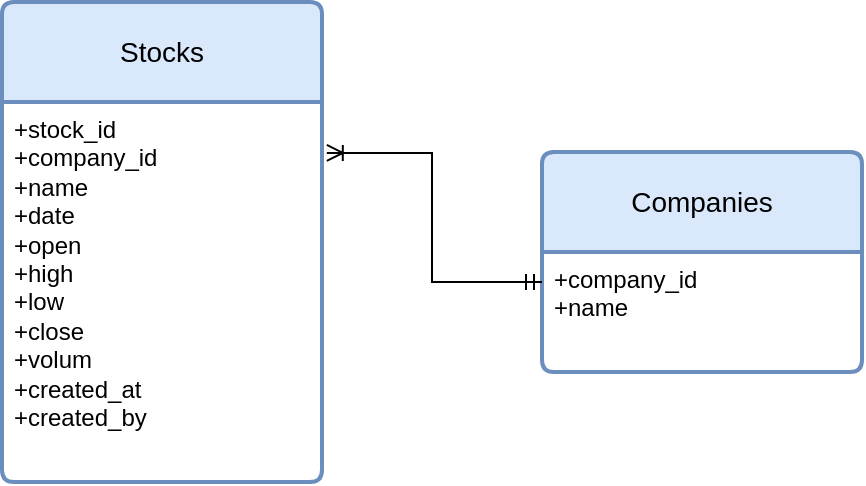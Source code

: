 <mxfile version="24.7.1" type="device">
  <diagram name="Página-1" id="wsajbbHC-hqVX1n35nJF">
    <mxGraphModel dx="1002" dy="569" grid="1" gridSize="10" guides="1" tooltips="1" connect="1" arrows="1" fold="1" page="1" pageScale="1" pageWidth="827" pageHeight="1169" math="0" shadow="0">
      <root>
        <mxCell id="0" />
        <mxCell id="1" parent="0" />
        <mxCell id="gqcahgm15gmNk3svFm14-45" value="Companies" style="swimlane;childLayout=stackLayout;horizontal=1;startSize=50;horizontalStack=0;rounded=1;fontSize=14;fontStyle=0;strokeWidth=2;resizeParent=0;resizeLast=1;shadow=0;dashed=0;align=center;arcSize=4;whiteSpace=wrap;html=1;fillColor=#dae8fc;strokeColor=#6c8ebf;" vertex="1" parent="1">
          <mxGeometry x="340" y="180" width="160" height="110" as="geometry" />
        </mxCell>
        <mxCell id="gqcahgm15gmNk3svFm14-46" value="+company_id&lt;br&gt;+name&lt;br&gt;&lt;div&gt;&lt;br&gt;&lt;/div&gt;" style="align=left;strokeColor=none;fillColor=none;spacingLeft=4;fontSize=12;verticalAlign=top;resizable=0;rotatable=0;part=1;html=1;" vertex="1" parent="gqcahgm15gmNk3svFm14-45">
          <mxGeometry y="50" width="160" height="60" as="geometry" />
        </mxCell>
        <mxCell id="gqcahgm15gmNk3svFm14-47" value="Stocks" style="swimlane;childLayout=stackLayout;horizontal=1;startSize=50;horizontalStack=0;rounded=1;fontSize=14;fontStyle=0;strokeWidth=2;resizeParent=0;resizeLast=1;shadow=0;dashed=0;align=center;arcSize=4;whiteSpace=wrap;html=1;fillColor=#dae8fc;strokeColor=#6c8ebf;" vertex="1" parent="1">
          <mxGeometry x="70" y="105" width="160" height="240" as="geometry">
            <mxRectangle x="70" y="105" width="80" height="50" as="alternateBounds" />
          </mxGeometry>
        </mxCell>
        <mxCell id="gqcahgm15gmNk3svFm14-48" value="+stock_id&lt;div&gt;+company_id&lt;br&gt;+name&lt;/div&gt;&lt;div&gt;+date&lt;/div&gt;&lt;div&gt;+open&lt;/div&gt;&lt;div&gt;+high&lt;/div&gt;&lt;div&gt;+low&lt;/div&gt;&lt;div&gt;+close&lt;/div&gt;&lt;div&gt;+volum&lt;/div&gt;&lt;div&gt;+created_at&lt;/div&gt;&lt;div&gt;+created_by&lt;/div&gt;&lt;div&gt;&lt;br&gt;&lt;/div&gt;" style="align=left;strokeColor=none;fillColor=none;spacingLeft=4;fontSize=12;verticalAlign=top;resizable=0;rotatable=0;part=1;html=1;" vertex="1" parent="gqcahgm15gmNk3svFm14-47">
          <mxGeometry y="50" width="160" height="190" as="geometry" />
        </mxCell>
        <mxCell id="gqcahgm15gmNk3svFm14-51" value="" style="edgeStyle=orthogonalEdgeStyle;fontSize=12;html=1;endArrow=ERoneToMany;startArrow=ERmandOne;rounded=0;entryX=1.015;entryY=0.134;entryDx=0;entryDy=0;entryPerimeter=0;exitX=0;exitY=0.25;exitDx=0;exitDy=0;" edge="1" parent="1" source="gqcahgm15gmNk3svFm14-46" target="gqcahgm15gmNk3svFm14-48">
          <mxGeometry width="100" height="100" relative="1" as="geometry">
            <mxPoint x="510" y="70" as="sourcePoint" />
            <mxPoint x="260" y="10.0" as="targetPoint" />
          </mxGeometry>
        </mxCell>
      </root>
    </mxGraphModel>
  </diagram>
</mxfile>

